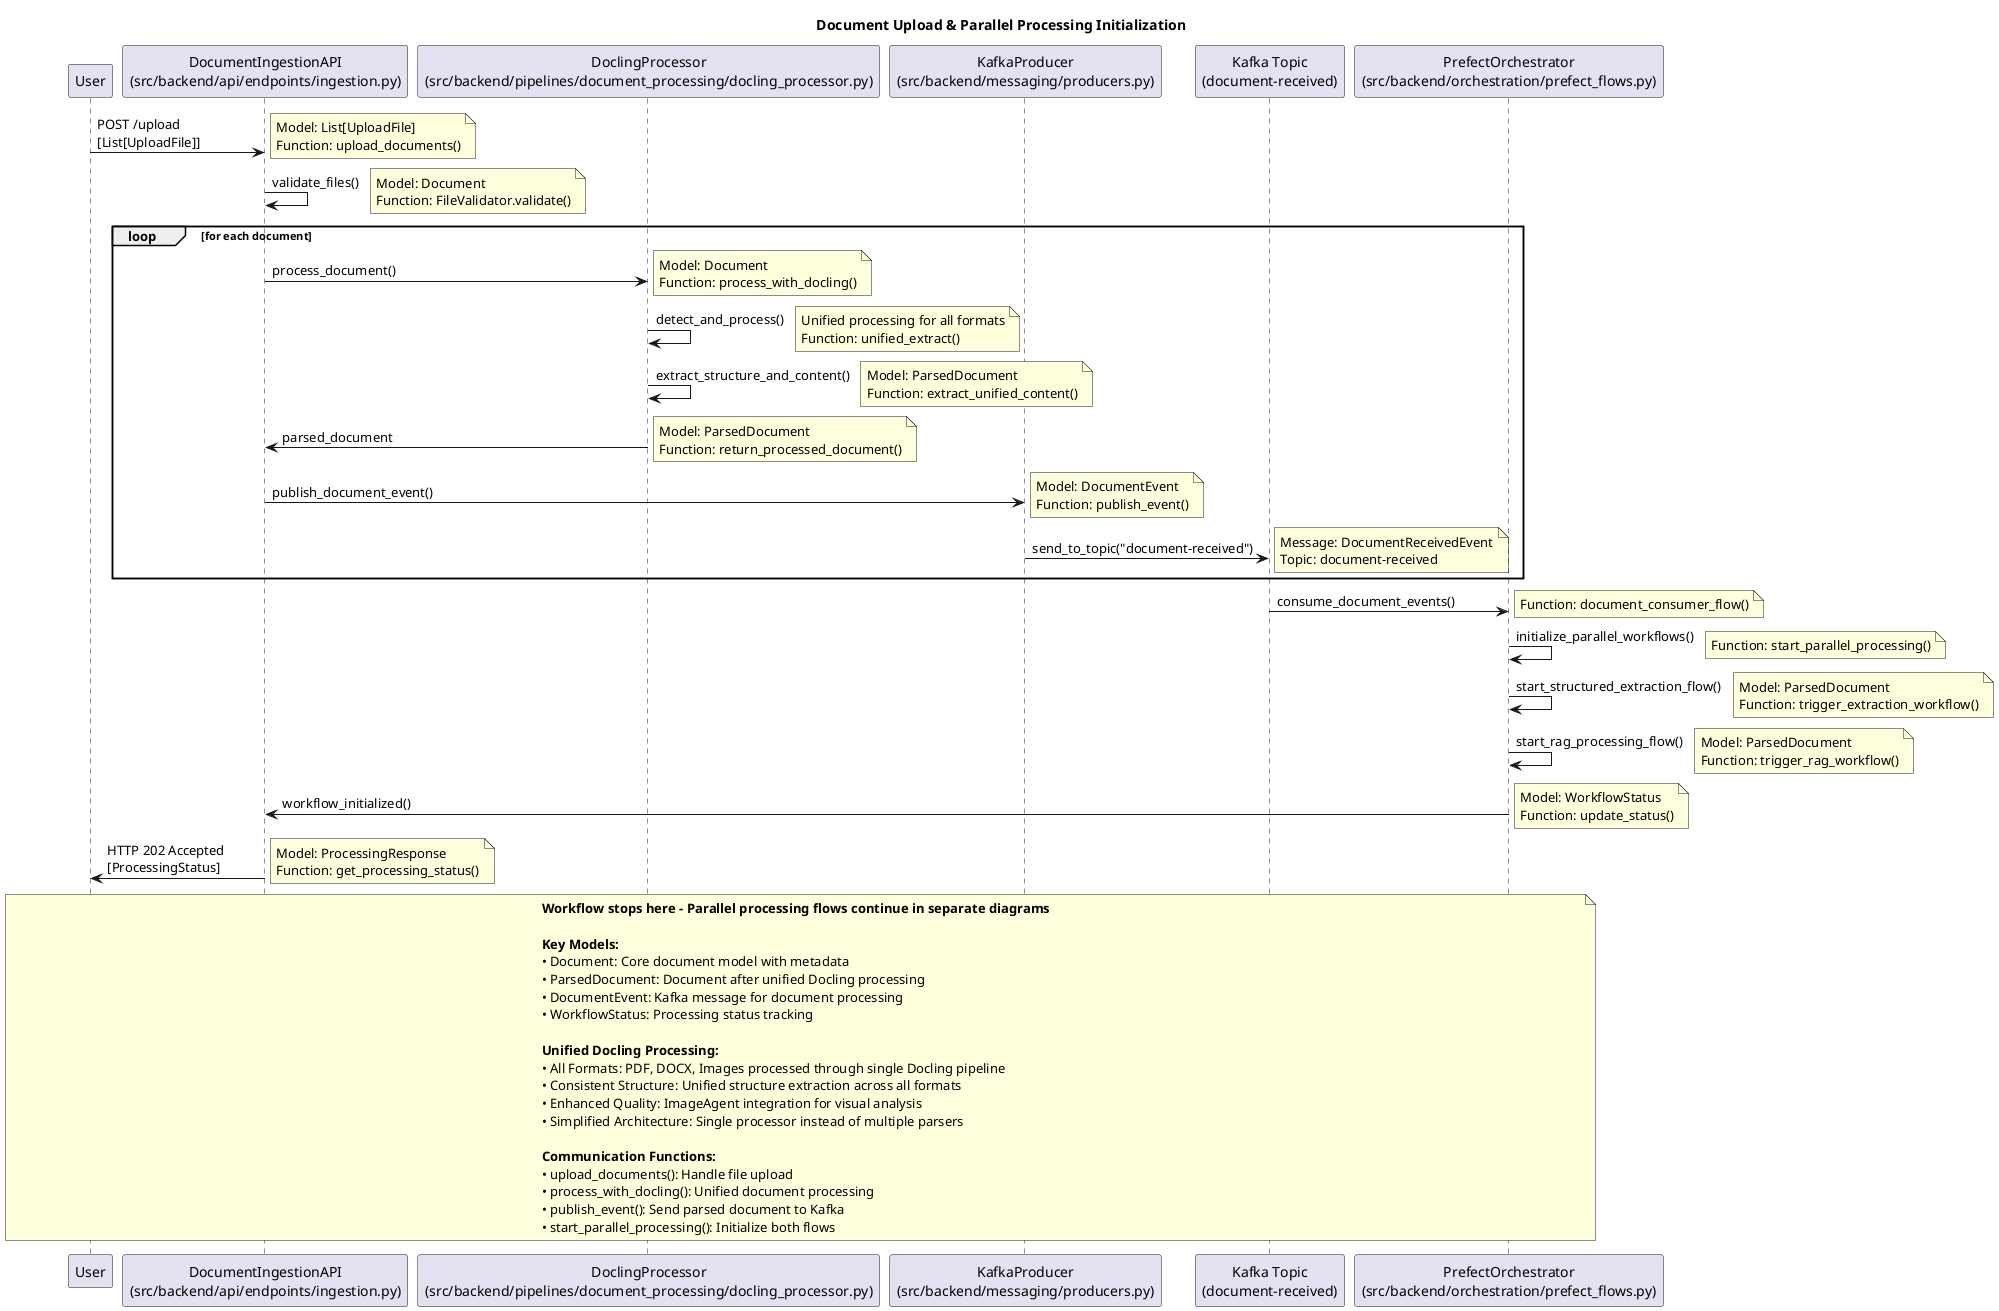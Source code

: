 @startuml workflow_upload_processing
title Document Upload & Parallel Processing Initialization

' Define participants with file paths
participant "User" as user
participant "DocumentIngestionAPI\n(src/backend/api/endpoints/ingestion.py)" as api
participant "DoclingProcessor\n(src/backend/pipelines/document_processing/docling_processor.py)" as docling_processor
participant "KafkaProducer\n(src/backend/messaging/producers.py)" as producer
participant "Kafka Topic\n(document-received)" as kafka
participant "PrefectOrchestrator\n(src/backend/orchestration/prefect_flows.py)" as prefect

' Workflow steps
user -> api : POST /upload\n[List[UploadFile]]
note right : Model: List[UploadFile]\nFunction: upload_documents()

api -> api : validate_files()
note right : Model: Document\nFunction: FileValidator.validate()

loop for each document
    api -> docling_processor : process_document()
    note right : Model: Document\nFunction: process_with_docling()
    
    docling_processor -> docling_processor : detect_and_process()
    note right : Unified processing for all formats\nFunction: unified_extract()
    
    docling_processor -> docling_processor : extract_structure_and_content()
    note right : Model: ParsedDocument\nFunction: extract_unified_content()
    
    docling_processor -> api : parsed_document
    note right : Model: ParsedDocument\nFunction: return_processed_document()
    
    api -> producer : publish_document_event()
    note right : Model: DocumentEvent\nFunction: publish_event()
    
    producer -> kafka : send_to_topic("document-received")
    note right : Message: DocumentReceivedEvent\nTopic: document-received
end

kafka -> prefect : consume_document_events()
note right : Function: document_consumer_flow()

prefect -> prefect : initialize_parallel_workflows()
note right : Function: start_parallel_processing()

' Parallel initialization split
prefect -> prefect : start_structured_extraction_flow()
note right : Model: ParsedDocument\nFunction: trigger_extraction_workflow()

prefect -> prefect : start_rag_processing_flow()
note right : Model: ParsedDocument\nFunction: trigger_rag_workflow()

prefect -> api : workflow_initialized()
note right : Model: WorkflowStatus\nFunction: update_status()

api -> user : HTTP 202 Accepted\n[ProcessingStatus]
note right : Model: ProcessingResponse\nFunction: get_processing_status()

note over user, prefect
    **Workflow stops here - Parallel processing flows continue in separate diagrams**
    
    **Key Models:**
    • Document: Core document model with metadata
    • ParsedDocument: Document after unified Docling processing
    • DocumentEvent: Kafka message for document processing
    • WorkflowStatus: Processing status tracking
    
    **Unified Docling Processing:**
    • All Formats: PDF, DOCX, Images processed through single Docling pipeline
    • Consistent Structure: Unified structure extraction across all formats
    • Enhanced Quality: ImageAgent integration for visual analysis
    • Simplified Architecture: Single processor instead of multiple parsers
    
    **Communication Functions:**
    • upload_documents(): Handle file upload
    • process_with_docling(): Unified document processing
    • publish_event(): Send parsed document to Kafka
    • start_parallel_processing(): Initialize both flows
end note

@enduml